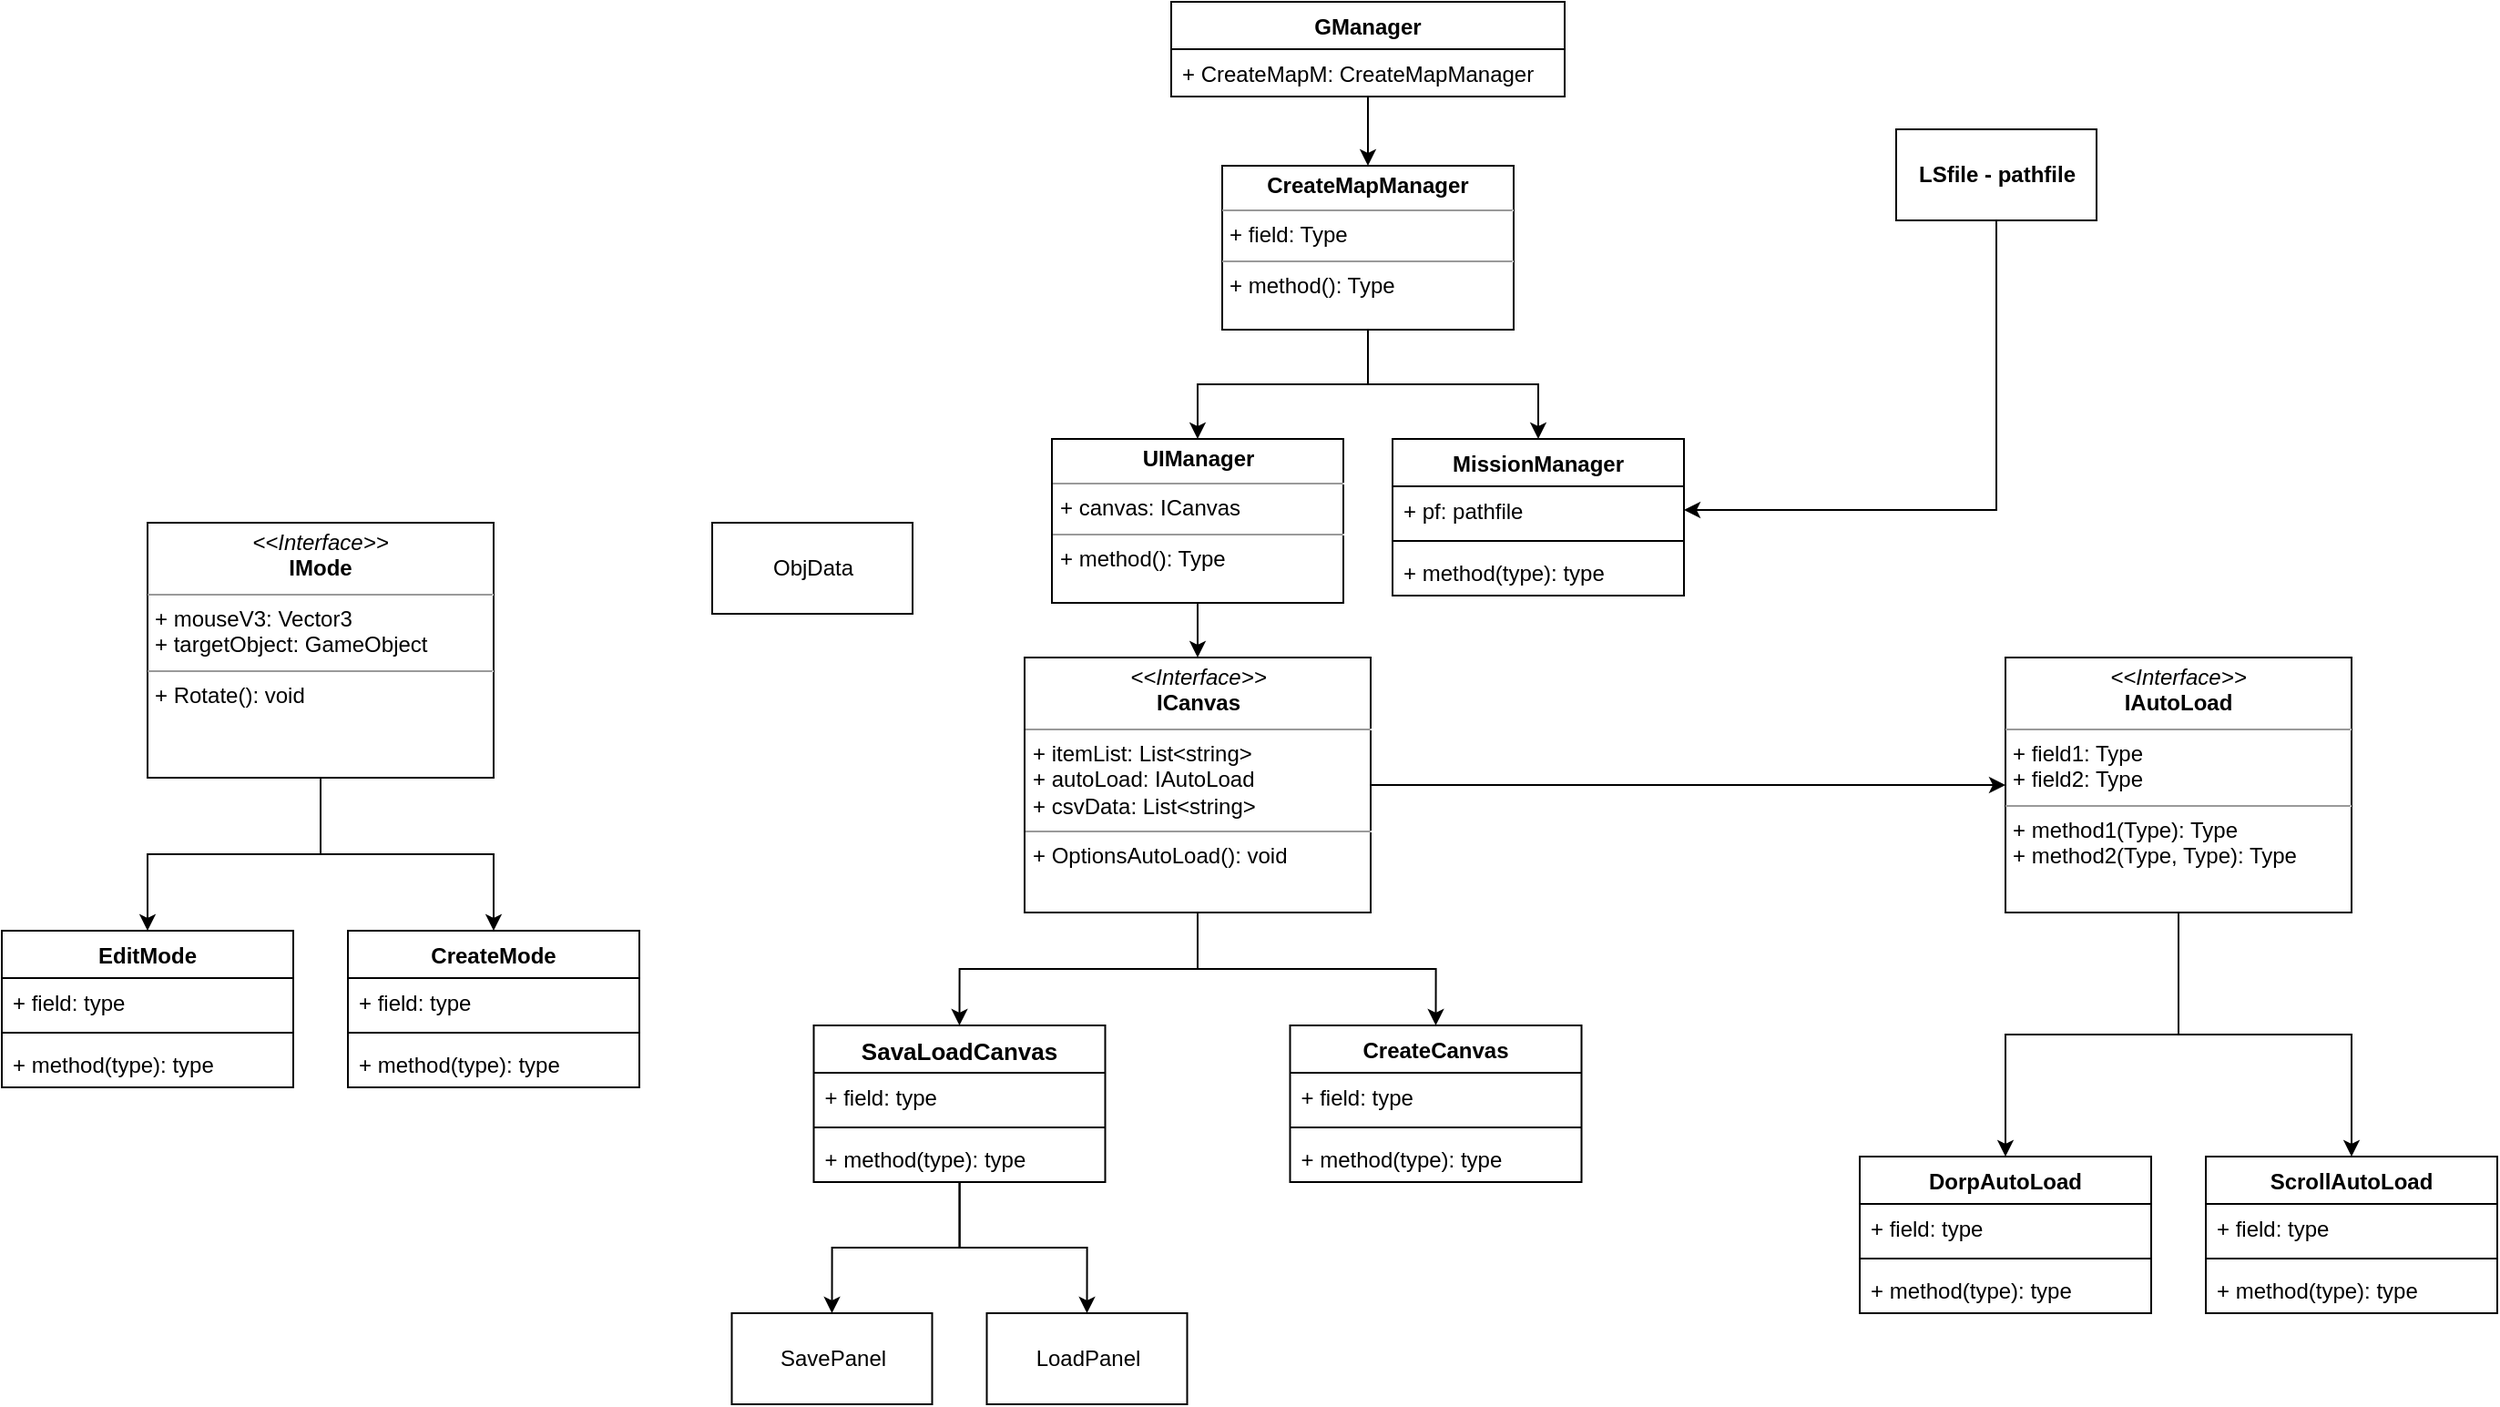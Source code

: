 <mxfile version="20.8.14" type="device"><diagram name="Page-1" id="b5b7bab2-c9e2-2cf4-8b2a-24fd1a2a6d21"><mxGraphModel dx="1050" dy="549" grid="1" gridSize="10" guides="1" tooltips="1" connect="1" arrows="1" fold="1" page="1" pageScale="1" pageWidth="827" pageHeight="1169" background="none" math="0" shadow="0"><root><mxCell id="0"/><mxCell id="1" parent="0"/><mxCell id="xs-BpKlfX06bkcK4Wxro-5" value="MissionManager" style="swimlane;fontStyle=1;align=center;verticalAlign=top;childLayout=stackLayout;horizontal=1;startSize=26;horizontalStack=0;resizeParent=1;resizeParentMax=0;resizeLast=0;collapsible=1;marginBottom=0;" vertex="1" parent="1"><mxGeometry x="833.5" y="250" width="160" height="86" as="geometry"/></mxCell><mxCell id="xs-BpKlfX06bkcK4Wxro-6" value="+ pf: pathfile" style="text;strokeColor=none;fillColor=none;align=left;verticalAlign=top;spacingLeft=4;spacingRight=4;overflow=hidden;rotatable=0;points=[[0,0.5],[1,0.5]];portConstraint=eastwest;" vertex="1" parent="xs-BpKlfX06bkcK4Wxro-5"><mxGeometry y="26" width="160" height="26" as="geometry"/></mxCell><mxCell id="xs-BpKlfX06bkcK4Wxro-7" value="" style="line;strokeWidth=1;fillColor=none;align=left;verticalAlign=middle;spacingTop=-1;spacingLeft=3;spacingRight=3;rotatable=0;labelPosition=right;points=[];portConstraint=eastwest;strokeColor=inherit;" vertex="1" parent="xs-BpKlfX06bkcK4Wxro-5"><mxGeometry y="52" width="160" height="8" as="geometry"/></mxCell><mxCell id="xs-BpKlfX06bkcK4Wxro-8" value="+ method(type): type" style="text;strokeColor=none;fillColor=none;align=left;verticalAlign=top;spacingLeft=4;spacingRight=4;overflow=hidden;rotatable=0;points=[[0,0.5],[1,0.5]];portConstraint=eastwest;" vertex="1" parent="xs-BpKlfX06bkcK4Wxro-5"><mxGeometry y="60" width="160" height="26" as="geometry"/></mxCell><mxCell id="xs-BpKlfX06bkcK4Wxro-25" style="edgeStyle=orthogonalEdgeStyle;rounded=0;orthogonalLoop=1;jettySize=auto;html=1;exitX=0.5;exitY=1;exitDx=0;exitDy=0;entryX=0.5;entryY=0;entryDx=0;entryDy=0;" edge="1" parent="1" source="xs-BpKlfX06bkcK4Wxro-10" target="xs-BpKlfX06bkcK4Wxro-15"><mxGeometry relative="1" as="geometry"/></mxCell><mxCell id="xs-BpKlfX06bkcK4Wxro-26" style="edgeStyle=orthogonalEdgeStyle;rounded=0;orthogonalLoop=1;jettySize=auto;html=1;entryX=0.5;entryY=0;entryDx=0;entryDy=0;" edge="1" parent="1" source="xs-BpKlfX06bkcK4Wxro-10" target="xs-BpKlfX06bkcK4Wxro-20"><mxGeometry relative="1" as="geometry"/></mxCell><mxCell id="xs-BpKlfX06bkcK4Wxro-10" value="&lt;p style=&quot;margin:0px;margin-top:4px;text-align:center;&quot;&gt;&lt;i&gt;&amp;lt;&amp;lt;Interface&amp;gt;&amp;gt;&lt;/i&gt;&lt;br&gt;&lt;b&gt;IMode&lt;/b&gt;&lt;/p&gt;&lt;hr size=&quot;1&quot;&gt;&lt;p style=&quot;margin:0px;margin-left:4px;&quot;&gt;+ mouseV3: Vector3&lt;br&gt;+ targetObject: GameObject&lt;/p&gt;&lt;hr size=&quot;1&quot;&gt;&lt;p style=&quot;margin:0px;margin-left:4px;&quot;&gt;+ Rotate(): void&lt;br&gt;&lt;/p&gt;" style="verticalAlign=top;align=left;overflow=fill;fontSize=12;fontFamily=Helvetica;html=1;" vertex="1" parent="1"><mxGeometry x="150" y="296" width="190" height="140" as="geometry"/></mxCell><mxCell id="xs-BpKlfX06bkcK4Wxro-15" value="CreateMode" style="swimlane;fontStyle=1;align=center;verticalAlign=top;childLayout=stackLayout;horizontal=1;startSize=26;horizontalStack=0;resizeParent=1;resizeParentMax=0;resizeLast=0;collapsible=1;marginBottom=0;" vertex="1" parent="1"><mxGeometry x="260" y="520" width="160" height="86" as="geometry"/></mxCell><mxCell id="xs-BpKlfX06bkcK4Wxro-16" value="+ field: type" style="text;strokeColor=none;fillColor=none;align=left;verticalAlign=top;spacingLeft=4;spacingRight=4;overflow=hidden;rotatable=0;points=[[0,0.5],[1,0.5]];portConstraint=eastwest;" vertex="1" parent="xs-BpKlfX06bkcK4Wxro-15"><mxGeometry y="26" width="160" height="26" as="geometry"/></mxCell><mxCell id="xs-BpKlfX06bkcK4Wxro-17" value="" style="line;strokeWidth=1;fillColor=none;align=left;verticalAlign=middle;spacingTop=-1;spacingLeft=3;spacingRight=3;rotatable=0;labelPosition=right;points=[];portConstraint=eastwest;strokeColor=inherit;" vertex="1" parent="xs-BpKlfX06bkcK4Wxro-15"><mxGeometry y="52" width="160" height="8" as="geometry"/></mxCell><mxCell id="xs-BpKlfX06bkcK4Wxro-18" value="+ method(type): type" style="text;strokeColor=none;fillColor=none;align=left;verticalAlign=top;spacingLeft=4;spacingRight=4;overflow=hidden;rotatable=0;points=[[0,0.5],[1,0.5]];portConstraint=eastwest;" vertex="1" parent="xs-BpKlfX06bkcK4Wxro-15"><mxGeometry y="60" width="160" height="26" as="geometry"/></mxCell><mxCell id="xs-BpKlfX06bkcK4Wxro-20" value="EditMode" style="swimlane;fontStyle=1;align=center;verticalAlign=top;childLayout=stackLayout;horizontal=1;startSize=26;horizontalStack=0;resizeParent=1;resizeParentMax=0;resizeLast=0;collapsible=1;marginBottom=0;" vertex="1" parent="1"><mxGeometry x="70" y="520" width="160" height="86" as="geometry"/></mxCell><mxCell id="xs-BpKlfX06bkcK4Wxro-21" value="+ field: type" style="text;strokeColor=none;fillColor=none;align=left;verticalAlign=top;spacingLeft=4;spacingRight=4;overflow=hidden;rotatable=0;points=[[0,0.5],[1,0.5]];portConstraint=eastwest;" vertex="1" parent="xs-BpKlfX06bkcK4Wxro-20"><mxGeometry y="26" width="160" height="26" as="geometry"/></mxCell><mxCell id="xs-BpKlfX06bkcK4Wxro-22" value="" style="line;strokeWidth=1;fillColor=none;align=left;verticalAlign=middle;spacingTop=-1;spacingLeft=3;spacingRight=3;rotatable=0;labelPosition=right;points=[];portConstraint=eastwest;strokeColor=inherit;" vertex="1" parent="xs-BpKlfX06bkcK4Wxro-20"><mxGeometry y="52" width="160" height="8" as="geometry"/></mxCell><mxCell id="xs-BpKlfX06bkcK4Wxro-23" value="+ method(type): type" style="text;strokeColor=none;fillColor=none;align=left;verticalAlign=top;spacingLeft=4;spacingRight=4;overflow=hidden;rotatable=0;points=[[0,0.5],[1,0.5]];portConstraint=eastwest;" vertex="1" parent="xs-BpKlfX06bkcK4Wxro-20"><mxGeometry y="60" width="160" height="26" as="geometry"/></mxCell><mxCell id="xs-BpKlfX06bkcK4Wxro-69" style="edgeStyle=orthogonalEdgeStyle;rounded=0;orthogonalLoop=1;jettySize=auto;html=1;entryX=1;entryY=0.5;entryDx=0;entryDy=0;fontSize=12;" edge="1" parent="1" source="xs-BpKlfX06bkcK4Wxro-27" target="xs-BpKlfX06bkcK4Wxro-6"><mxGeometry relative="1" as="geometry"/></mxCell><mxCell id="xs-BpKlfX06bkcK4Wxro-27" value="LSfile - pathfile" style="html=1;fontStyle=1" vertex="1" parent="1"><mxGeometry x="1110" y="80" width="110" height="50" as="geometry"/></mxCell><mxCell id="xs-BpKlfX06bkcK4Wxro-43" style="edgeStyle=orthogonalEdgeStyle;rounded=0;orthogonalLoop=1;jettySize=auto;html=1;entryX=0.5;entryY=0;entryDx=0;entryDy=0;" edge="1" parent="1" source="xs-BpKlfX06bkcK4Wxro-28" target="xs-BpKlfX06bkcK4Wxro-42"><mxGeometry relative="1" as="geometry"/></mxCell><mxCell id="xs-BpKlfX06bkcK4Wxro-28" value="&lt;p style=&quot;margin:0px;margin-top:4px;text-align:center;&quot;&gt;&lt;b&gt;UIManager&lt;/b&gt;&lt;/p&gt;&lt;hr size=&quot;1&quot;&gt;&lt;p style=&quot;margin:0px;margin-left:4px;&quot;&gt;+ canvas: ICanvas&lt;/p&gt;&lt;hr size=&quot;1&quot;&gt;&lt;p style=&quot;margin:0px;margin-left:4px;&quot;&gt;+ method(): Type&lt;/p&gt;" style="verticalAlign=top;align=left;overflow=fill;fontSize=12;fontFamily=Helvetica;html=1;" vertex="1" parent="1"><mxGeometry x="646.5" y="250" width="160" height="90" as="geometry"/></mxCell><mxCell id="xs-BpKlfX06bkcK4Wxro-75" style="edgeStyle=orthogonalEdgeStyle;rounded=0;orthogonalLoop=1;jettySize=auto;html=1;entryX=0.5;entryY=0;entryDx=0;entryDy=0;fontSize=12;" edge="1" parent="1" source="xs-BpKlfX06bkcK4Wxro-29" target="xs-BpKlfX06bkcK4Wxro-28"><mxGeometry relative="1" as="geometry"/></mxCell><mxCell id="xs-BpKlfX06bkcK4Wxro-76" style="edgeStyle=orthogonalEdgeStyle;rounded=0;orthogonalLoop=1;jettySize=auto;html=1;entryX=0.5;entryY=0;entryDx=0;entryDy=0;fontSize=12;" edge="1" parent="1" source="xs-BpKlfX06bkcK4Wxro-29" target="xs-BpKlfX06bkcK4Wxro-5"><mxGeometry relative="1" as="geometry"/></mxCell><mxCell id="xs-BpKlfX06bkcK4Wxro-29" value="&lt;p style=&quot;margin:0px;margin-top:4px;text-align:center;&quot;&gt;&lt;b&gt;CreateMapManager&lt;/b&gt;&lt;/p&gt;&lt;hr size=&quot;1&quot;&gt;&lt;p style=&quot;margin:0px;margin-left:4px;&quot;&gt;+ field: Type&lt;/p&gt;&lt;hr size=&quot;1&quot;&gt;&lt;p style=&quot;margin:0px;margin-left:4px;&quot;&gt;+ method(): Type&lt;/p&gt;" style="verticalAlign=top;align=left;overflow=fill;fontSize=12;fontFamily=Helvetica;html=1;" vertex="1" parent="1"><mxGeometry x="740" y="100" width="160" height="90" as="geometry"/></mxCell><mxCell id="xs-BpKlfX06bkcK4Wxro-36" value="DorpAutoLoad" style="swimlane;fontStyle=1;align=center;verticalAlign=top;childLayout=stackLayout;horizontal=1;startSize=26;horizontalStack=0;resizeParent=1;resizeParentMax=0;resizeLast=0;collapsible=1;marginBottom=0;" vertex="1" parent="1"><mxGeometry x="1090" y="644" width="160" height="86" as="geometry"/></mxCell><mxCell id="xs-BpKlfX06bkcK4Wxro-37" value="+ field: type" style="text;strokeColor=none;fillColor=none;align=left;verticalAlign=top;spacingLeft=4;spacingRight=4;overflow=hidden;rotatable=0;points=[[0,0.5],[1,0.5]];portConstraint=eastwest;" vertex="1" parent="xs-BpKlfX06bkcK4Wxro-36"><mxGeometry y="26" width="160" height="26" as="geometry"/></mxCell><mxCell id="xs-BpKlfX06bkcK4Wxro-38" value="" style="line;strokeWidth=1;fillColor=none;align=left;verticalAlign=middle;spacingTop=-1;spacingLeft=3;spacingRight=3;rotatable=0;labelPosition=right;points=[];portConstraint=eastwest;strokeColor=inherit;" vertex="1" parent="xs-BpKlfX06bkcK4Wxro-36"><mxGeometry y="52" width="160" height="8" as="geometry"/></mxCell><mxCell id="xs-BpKlfX06bkcK4Wxro-39" value="+ method(type): type" style="text;strokeColor=none;fillColor=none;align=left;verticalAlign=top;spacingLeft=4;spacingRight=4;overflow=hidden;rotatable=0;points=[[0,0.5],[1,0.5]];portConstraint=eastwest;" vertex="1" parent="xs-BpKlfX06bkcK4Wxro-36"><mxGeometry y="60" width="160" height="26" as="geometry"/></mxCell><mxCell id="xs-BpKlfX06bkcK4Wxro-48" style="edgeStyle=orthogonalEdgeStyle;rounded=0;orthogonalLoop=1;jettySize=auto;html=1;entryX=0.5;entryY=0;entryDx=0;entryDy=0;" edge="1" parent="1" source="xs-BpKlfX06bkcK4Wxro-42" target="xs-BpKlfX06bkcK4Wxro-44"><mxGeometry relative="1" as="geometry"/></mxCell><mxCell id="xs-BpKlfX06bkcK4Wxro-54" style="edgeStyle=orthogonalEdgeStyle;rounded=0;orthogonalLoop=1;jettySize=auto;html=1;entryX=0.5;entryY=0;entryDx=0;entryDy=0;" edge="1" parent="1" source="xs-BpKlfX06bkcK4Wxro-42" target="xs-BpKlfX06bkcK4Wxro-50"><mxGeometry relative="1" as="geometry"/></mxCell><mxCell id="xs-BpKlfX06bkcK4Wxro-68" style="edgeStyle=orthogonalEdgeStyle;rounded=0;orthogonalLoop=1;jettySize=auto;html=1;entryX=0;entryY=0.5;entryDx=0;entryDy=0;fontSize=12;" edge="1" parent="1" source="xs-BpKlfX06bkcK4Wxro-42" target="xs-BpKlfX06bkcK4Wxro-61"><mxGeometry relative="1" as="geometry"/></mxCell><mxCell id="xs-BpKlfX06bkcK4Wxro-42" value="&lt;p style=&quot;margin:0px;margin-top:4px;text-align:center;&quot;&gt;&lt;i&gt;&amp;lt;&amp;lt;Interface&amp;gt;&amp;gt;&lt;/i&gt;&lt;br&gt;&lt;b&gt;ICanvas&lt;/b&gt;&lt;/p&gt;&lt;hr size=&quot;1&quot;&gt;&lt;p style=&quot;margin:0px;margin-left:4px;&quot;&gt;+ itemList: List&amp;lt;string&amp;gt;&lt;br&gt;+ autoLoad: IAutoLoad&lt;/p&gt;&lt;p style=&quot;margin:0px;margin-left:4px;&quot;&gt;+ csvData:&amp;nbsp;List&amp;lt;string&amp;gt;&lt;br&gt;&lt;/p&gt;&lt;hr size=&quot;1&quot;&gt;&lt;p style=&quot;margin:0px;margin-left:4px;&quot;&gt;+&amp;nbsp;OptionsAutoLoad(): void&lt;br&gt;&lt;/p&gt;&lt;p style=&quot;margin:0px;margin-left:4px;&quot;&gt;&lt;br&gt;&lt;/p&gt;" style="verticalAlign=top;align=left;overflow=fill;fontSize=12;fontFamily=Helvetica;html=1;" vertex="1" parent="1"><mxGeometry x="631.5" y="370" width="190" height="140" as="geometry"/></mxCell><mxCell id="xs-BpKlfX06bkcK4Wxro-57" style="edgeStyle=orthogonalEdgeStyle;rounded=0;orthogonalLoop=1;jettySize=auto;html=1;entryX=0.5;entryY=0;entryDx=0;entryDy=0;fontSize=12;" edge="1" parent="1" source="xs-BpKlfX06bkcK4Wxro-44" target="xs-BpKlfX06bkcK4Wxro-55"><mxGeometry relative="1" as="geometry"/></mxCell><mxCell id="xs-BpKlfX06bkcK4Wxro-58" style="edgeStyle=orthogonalEdgeStyle;rounded=0;orthogonalLoop=1;jettySize=auto;html=1;entryX=0.5;entryY=0;entryDx=0;entryDy=0;fontSize=12;" edge="1" parent="1" source="xs-BpKlfX06bkcK4Wxro-44" target="xs-BpKlfX06bkcK4Wxro-56"><mxGeometry relative="1" as="geometry"/></mxCell><mxCell id="xs-BpKlfX06bkcK4Wxro-44" value="SavaLoadCanvas" style="swimlane;fontStyle=1;align=center;verticalAlign=top;childLayout=stackLayout;horizontal=1;startSize=26;horizontalStack=0;resizeParent=1;resizeParentMax=0;resizeLast=0;collapsible=1;marginBottom=0;fontSize=13;" vertex="1" parent="1"><mxGeometry x="515.75" y="572" width="160" height="86" as="geometry"/></mxCell><mxCell id="xs-BpKlfX06bkcK4Wxro-45" value="+ field: type" style="text;strokeColor=none;fillColor=none;align=left;verticalAlign=top;spacingLeft=4;spacingRight=4;overflow=hidden;rotatable=0;points=[[0,0.5],[1,0.5]];portConstraint=eastwest;" vertex="1" parent="xs-BpKlfX06bkcK4Wxro-44"><mxGeometry y="26" width="160" height="26" as="geometry"/></mxCell><mxCell id="xs-BpKlfX06bkcK4Wxro-46" value="" style="line;strokeWidth=1;fillColor=none;align=left;verticalAlign=middle;spacingTop=-1;spacingLeft=3;spacingRight=3;rotatable=0;labelPosition=right;points=[];portConstraint=eastwest;strokeColor=inherit;" vertex="1" parent="xs-BpKlfX06bkcK4Wxro-44"><mxGeometry y="52" width="160" height="8" as="geometry"/></mxCell><mxCell id="xs-BpKlfX06bkcK4Wxro-47" value="+ method(type): type" style="text;strokeColor=none;fillColor=none;align=left;verticalAlign=top;spacingLeft=4;spacingRight=4;overflow=hidden;rotatable=0;points=[[0,0.5],[1,0.5]];portConstraint=eastwest;" vertex="1" parent="xs-BpKlfX06bkcK4Wxro-44"><mxGeometry y="60" width="160" height="26" as="geometry"/></mxCell><mxCell id="xs-BpKlfX06bkcK4Wxro-50" value="CreateCanvas" style="swimlane;fontStyle=1;align=center;verticalAlign=top;childLayout=stackLayout;horizontal=1;startSize=26;horizontalStack=0;resizeParent=1;resizeParentMax=0;resizeLast=0;collapsible=1;marginBottom=0;" vertex="1" parent="1"><mxGeometry x="777.25" y="572" width="160" height="86" as="geometry"/></mxCell><mxCell id="xs-BpKlfX06bkcK4Wxro-51" value="+ field: type" style="text;strokeColor=none;fillColor=none;align=left;verticalAlign=top;spacingLeft=4;spacingRight=4;overflow=hidden;rotatable=0;points=[[0,0.5],[1,0.5]];portConstraint=eastwest;" vertex="1" parent="xs-BpKlfX06bkcK4Wxro-50"><mxGeometry y="26" width="160" height="26" as="geometry"/></mxCell><mxCell id="xs-BpKlfX06bkcK4Wxro-52" value="" style="line;strokeWidth=1;fillColor=none;align=left;verticalAlign=middle;spacingTop=-1;spacingLeft=3;spacingRight=3;rotatable=0;labelPosition=right;points=[];portConstraint=eastwest;strokeColor=inherit;" vertex="1" parent="xs-BpKlfX06bkcK4Wxro-50"><mxGeometry y="52" width="160" height="8" as="geometry"/></mxCell><mxCell id="xs-BpKlfX06bkcK4Wxro-53" value="+ method(type): type" style="text;strokeColor=none;fillColor=none;align=left;verticalAlign=top;spacingLeft=4;spacingRight=4;overflow=hidden;rotatable=0;points=[[0,0.5],[1,0.5]];portConstraint=eastwest;" vertex="1" parent="xs-BpKlfX06bkcK4Wxro-50"><mxGeometry y="60" width="160" height="26" as="geometry"/></mxCell><mxCell id="xs-BpKlfX06bkcK4Wxro-55" value="SavePanel" style="html=1;fontSize=12;" vertex="1" parent="1"><mxGeometry x="470.75" y="730" width="110" height="50" as="geometry"/></mxCell><mxCell id="xs-BpKlfX06bkcK4Wxro-56" value="LoadPanel" style="html=1;fontSize=12;" vertex="1" parent="1"><mxGeometry x="610.75" y="730" width="110" height="50" as="geometry"/></mxCell><mxCell id="xs-BpKlfX06bkcK4Wxro-66" style="edgeStyle=orthogonalEdgeStyle;rounded=0;orthogonalLoop=1;jettySize=auto;html=1;entryX=0.5;entryY=0;entryDx=0;entryDy=0;fontSize=12;" edge="1" parent="1" source="xs-BpKlfX06bkcK4Wxro-61" target="xs-BpKlfX06bkcK4Wxro-36"><mxGeometry relative="1" as="geometry"/></mxCell><mxCell id="xs-BpKlfX06bkcK4Wxro-67" style="edgeStyle=orthogonalEdgeStyle;rounded=0;orthogonalLoop=1;jettySize=auto;html=1;entryX=0.5;entryY=0;entryDx=0;entryDy=0;fontSize=12;" edge="1" parent="1" source="xs-BpKlfX06bkcK4Wxro-61" target="xs-BpKlfX06bkcK4Wxro-62"><mxGeometry relative="1" as="geometry"/></mxCell><mxCell id="xs-BpKlfX06bkcK4Wxro-61" value="&lt;p style=&quot;margin:0px;margin-top:4px;text-align:center;&quot;&gt;&lt;i&gt;&amp;lt;&amp;lt;Interface&amp;gt;&amp;gt;&lt;/i&gt;&lt;br&gt;&lt;b&gt;I&lt;/b&gt;&lt;b style=&quot;background-color: initial;&quot;&gt;AutoLoad&lt;/b&gt;&lt;/p&gt;&lt;hr size=&quot;1&quot;&gt;&lt;p style=&quot;margin:0px;margin-left:4px;&quot;&gt;+ field1: Type&lt;br&gt;+ field2: Type&lt;/p&gt;&lt;hr size=&quot;1&quot;&gt;&lt;p style=&quot;margin:0px;margin-left:4px;&quot;&gt;+ method1(Type): Type&lt;br&gt;+ method2(Type, Type): Type&lt;/p&gt;" style="verticalAlign=top;align=left;overflow=fill;fontSize=12;fontFamily=Helvetica;html=1;" vertex="1" parent="1"><mxGeometry x="1170" y="370" width="190" height="140" as="geometry"/></mxCell><mxCell id="xs-BpKlfX06bkcK4Wxro-62" value="ScrollAutoLoad" style="swimlane;fontStyle=1;align=center;verticalAlign=top;childLayout=stackLayout;horizontal=1;startSize=26;horizontalStack=0;resizeParent=1;resizeParentMax=0;resizeLast=0;collapsible=1;marginBottom=0;" vertex="1" parent="1"><mxGeometry x="1280" y="644" width="160" height="86" as="geometry"/></mxCell><mxCell id="xs-BpKlfX06bkcK4Wxro-63" value="+ field: type" style="text;strokeColor=none;fillColor=none;align=left;verticalAlign=top;spacingLeft=4;spacingRight=4;overflow=hidden;rotatable=0;points=[[0,0.5],[1,0.5]];portConstraint=eastwest;" vertex="1" parent="xs-BpKlfX06bkcK4Wxro-62"><mxGeometry y="26" width="160" height="26" as="geometry"/></mxCell><mxCell id="xs-BpKlfX06bkcK4Wxro-64" value="" style="line;strokeWidth=1;fillColor=none;align=left;verticalAlign=middle;spacingTop=-1;spacingLeft=3;spacingRight=3;rotatable=0;labelPosition=right;points=[];portConstraint=eastwest;strokeColor=inherit;" vertex="1" parent="xs-BpKlfX06bkcK4Wxro-62"><mxGeometry y="52" width="160" height="8" as="geometry"/></mxCell><mxCell id="xs-BpKlfX06bkcK4Wxro-65" value="+ method(type): type" style="text;strokeColor=none;fillColor=none;align=left;verticalAlign=top;spacingLeft=4;spacingRight=4;overflow=hidden;rotatable=0;points=[[0,0.5],[1,0.5]];portConstraint=eastwest;" vertex="1" parent="xs-BpKlfX06bkcK4Wxro-62"><mxGeometry y="60" width="160" height="26" as="geometry"/></mxCell><mxCell id="xs-BpKlfX06bkcK4Wxro-74" style="edgeStyle=orthogonalEdgeStyle;rounded=0;orthogonalLoop=1;jettySize=auto;html=1;entryX=0.5;entryY=0;entryDx=0;entryDy=0;fontSize=12;" edge="1" parent="1" source="xs-BpKlfX06bkcK4Wxro-70" target="xs-BpKlfX06bkcK4Wxro-29"><mxGeometry relative="1" as="geometry"/></mxCell><mxCell id="xs-BpKlfX06bkcK4Wxro-70" value="GManager" style="swimlane;fontStyle=1;childLayout=stackLayout;horizontal=1;startSize=26;fillColor=none;horizontalStack=0;resizeParent=1;resizeParentMax=0;resizeLast=0;collapsible=1;marginBottom=0;fontSize=12;" vertex="1" parent="1"><mxGeometry x="712" y="10" width="216" height="52" as="geometry"/></mxCell><mxCell id="xs-BpKlfX06bkcK4Wxro-71" value="+ CreateMapM: CreateMapManager" style="text;strokeColor=none;fillColor=none;align=left;verticalAlign=top;spacingLeft=4;spacingRight=4;overflow=hidden;rotatable=0;points=[[0,0.5],[1,0.5]];portConstraint=eastwest;fontSize=12;" vertex="1" parent="xs-BpKlfX06bkcK4Wxro-70"><mxGeometry y="26" width="216" height="26" as="geometry"/></mxCell><mxCell id="xs-BpKlfX06bkcK4Wxro-77" value="ObjData" style="html=1;fontSize=12;" vertex="1" parent="1"><mxGeometry x="460" y="296" width="110" height="50" as="geometry"/></mxCell></root></mxGraphModel></diagram></mxfile>